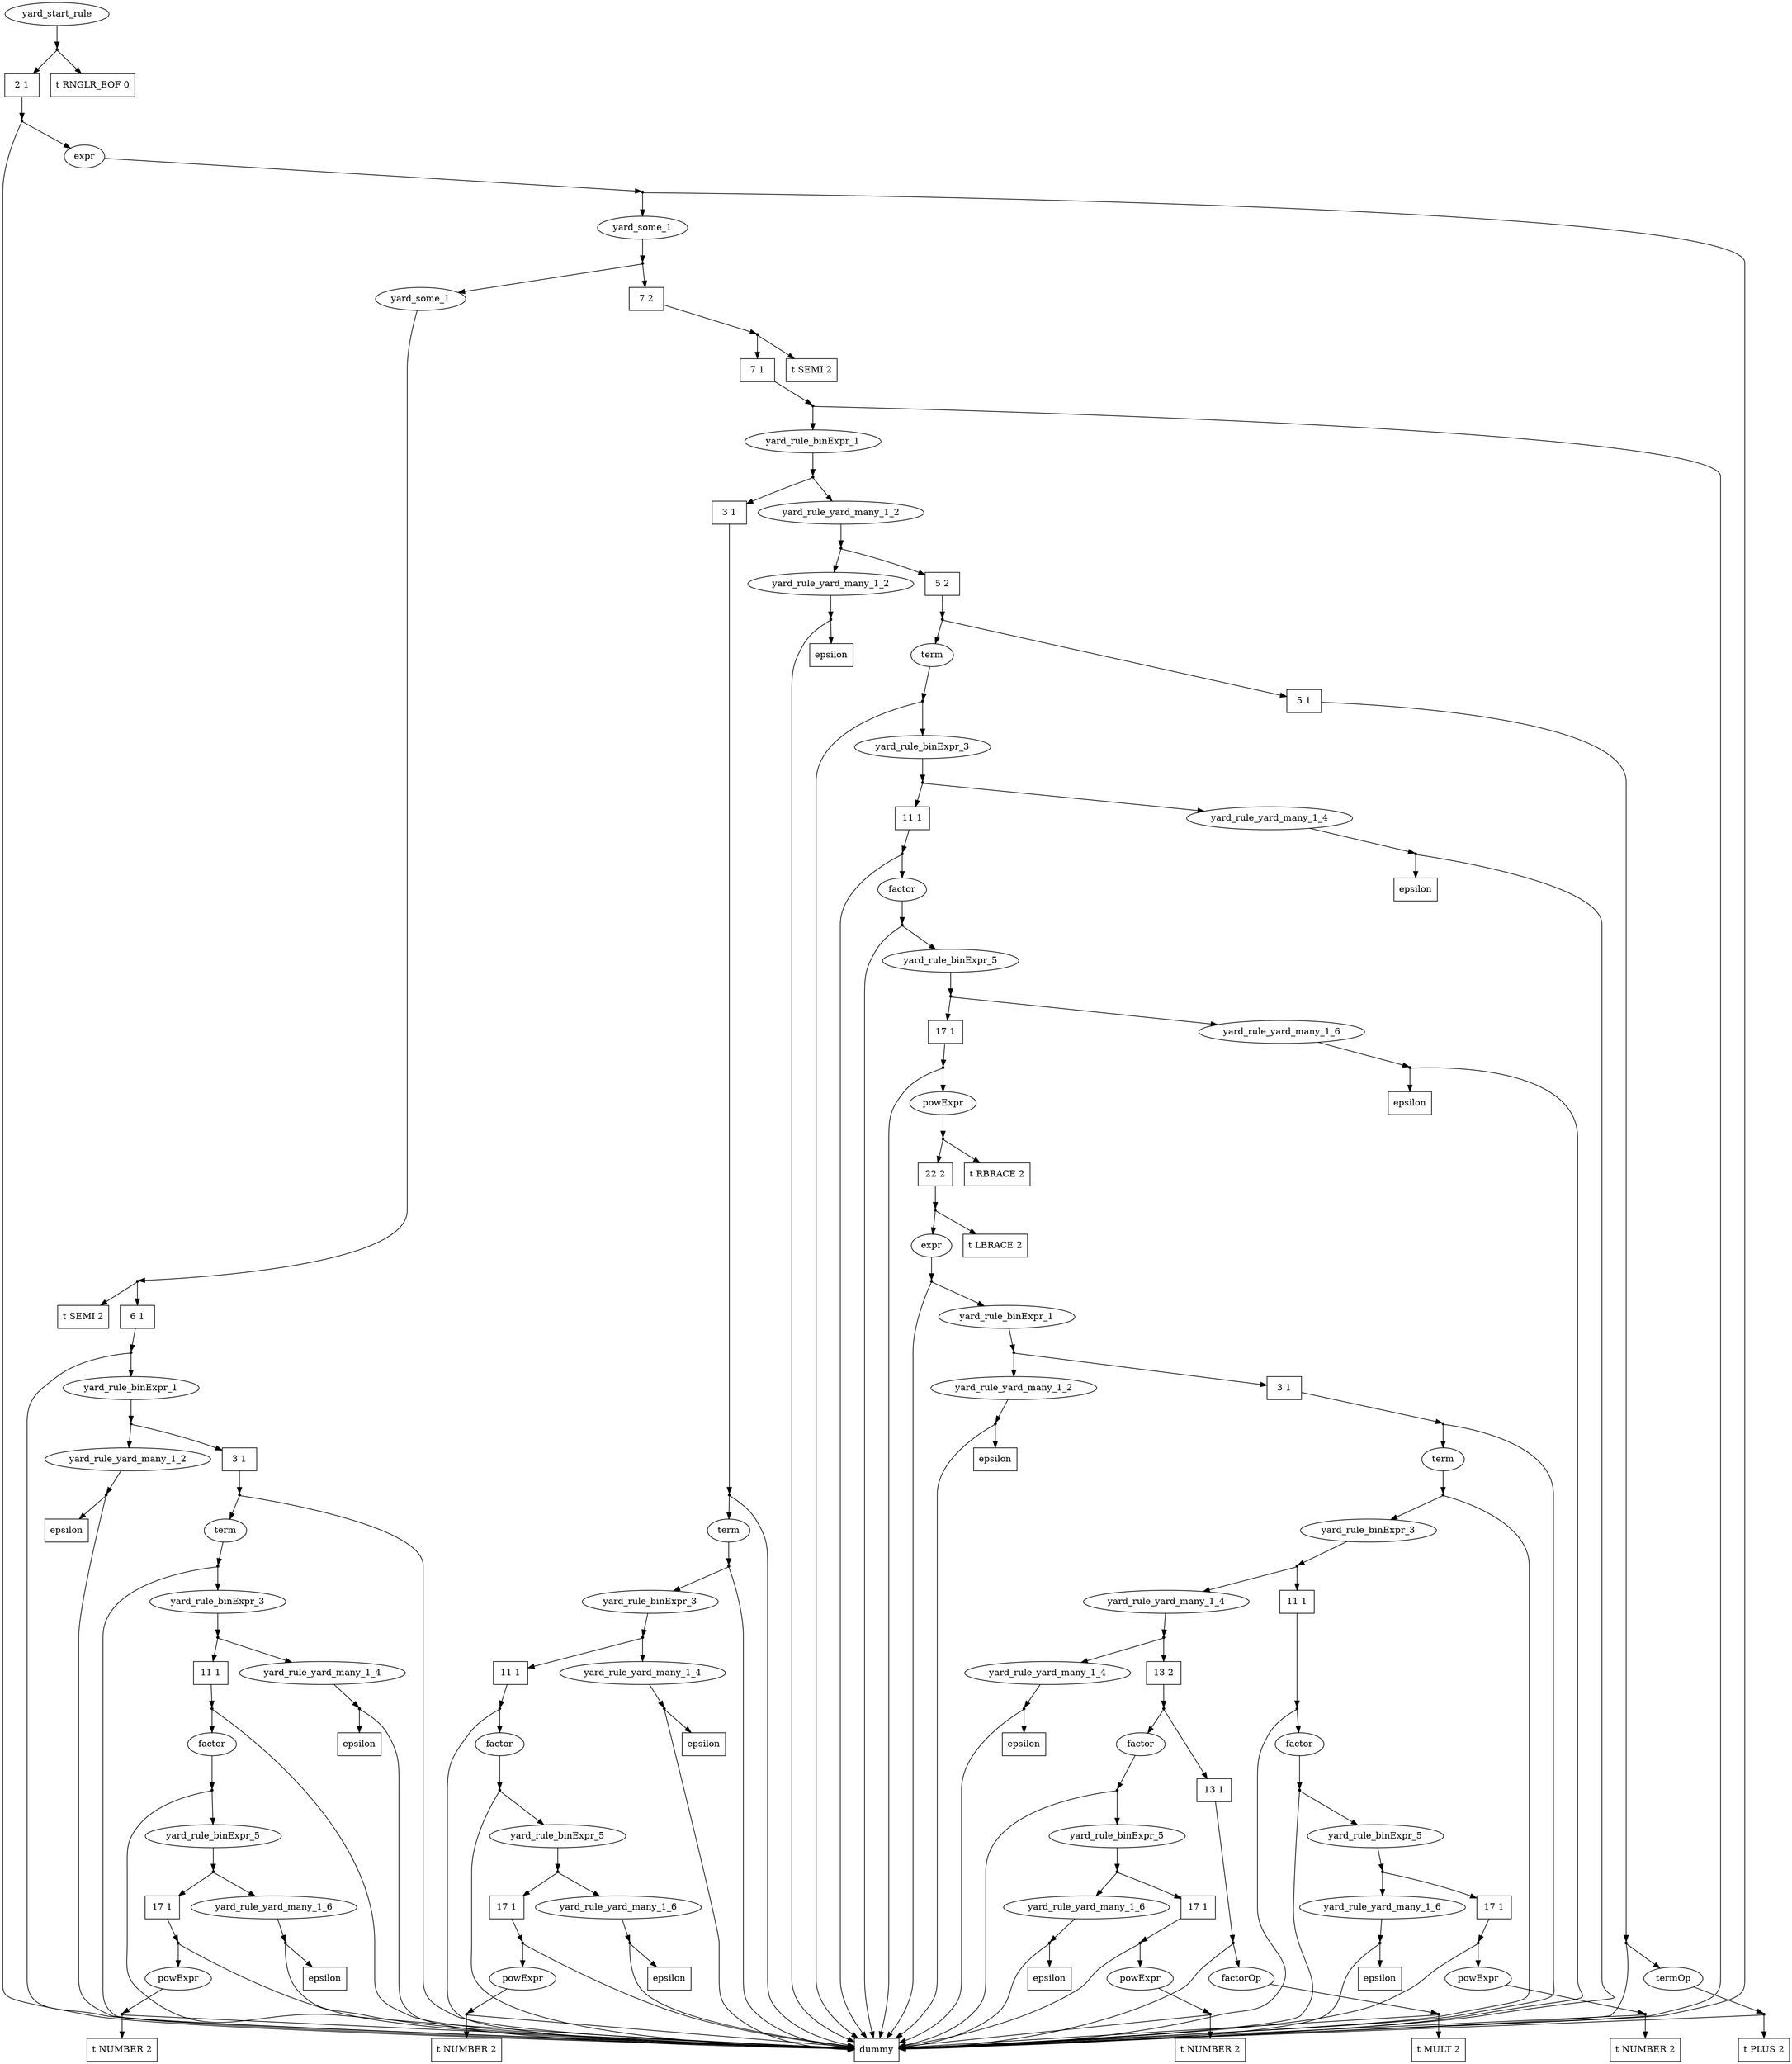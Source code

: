 digraph AST {
    0 [label="yard_start_rule",shape=oval]
    1 [label="",shape=point]
    0 -> 1 [label=""]
    2 [label="2 1",shape=box]
    1 -> 2 [label=""]
    3 [label="t RNGLR_EOF 0",shape=box]
    1 -> 3 [label=""]
    4 [label="",shape=point]
    2 -> 4 [label=""]
    5 [label="dummy",shape=box]
    4 -> 5 [label=""]
    6 [label="expr",shape=oval]
    4 -> 6 [label=""]
    7 [label="",shape=point]
    6 -> 7 [label=""]
    7 -> 5 [label=""]
    8 [label="yard_some_1",shape=oval]
    7 -> 8 [label=""]
    9 [label="",shape=point]
    8 -> 9 [label=""]
    10 [label="7 2",shape=box]
    9 -> 10 [label=""]
    11 [label="yard_some_1",shape=oval]
    9 -> 11 [label=""]
    12 [label="",shape=point]
    10 -> 12 [label=""]
    13 [label="",shape=point]
    11 -> 13 [label=""]
    14 [label="7 1",shape=box]
    12 -> 14 [label=""]
    15 [label="t SEMI 2",shape=box]
    12 -> 15 [label=""]
    16 [label="6 1",shape=box]
    13 -> 16 [label=""]
    17 [label="t SEMI 2",shape=box]
    13 -> 17 [label=""]
    18 [label="",shape=point]
    14 -> 18 [label=""]
    19 [label="",shape=point]
    16 -> 19 [label=""]
    18 -> 5 [label=""]
    20 [label="yard_rule_binExpr_1",shape=oval]
    18 -> 20 [label=""]
    19 -> 5 [label=""]
    21 [label="yard_rule_binExpr_1",shape=oval]
    19 -> 21 [label=""]
    22 [label="",shape=point]
    20 -> 22 [label=""]
    23 [label="",shape=point]
    21 -> 23 [label=""]
    24 [label="3 1",shape=box]
    22 -> 24 [label=""]
    25 [label="yard_rule_yard_many_1_2",shape=oval]
    22 -> 25 [label=""]
    26 [label="3 1",shape=box]
    23 -> 26 [label=""]
    27 [label="yard_rule_yard_many_1_2",shape=oval]
    23 -> 27 [label=""]
    28 [label="",shape=point]
    24 -> 28 [label=""]
    29 [label="",shape=point]
    25 -> 29 [label=""]
    30 [label="",shape=point]
    26 -> 30 [label=""]
    31 [label="",shape=point]
    27 -> 31 [label=""]
    28 -> 5 [label=""]
    32 [label="term",shape=oval]
    28 -> 32 [label=""]
    33 [label="5 2",shape=box]
    29 -> 33 [label=""]
    34 [label="yard_rule_yard_many_1_2",shape=oval]
    29 -> 34 [label=""]
    30 -> 5 [label=""]
    35 [label="term",shape=oval]
    30 -> 35 [label=""]
    31 -> 5 [label=""]
    36 [label="epsilon",shape=box]
    31 -> 36 [label=""]
    37 [label="",shape=point]
    32 -> 37 [label=""]
    38 [label="",shape=point]
    33 -> 38 [label=""]
    39 [label="",shape=point]
    34 -> 39 [label=""]
    40 [label="",shape=point]
    35 -> 40 [label=""]
    37 -> 5 [label=""]
    41 [label="yard_rule_binExpr_3",shape=oval]
    37 -> 41 [label=""]
    42 [label="5 1",shape=box]
    38 -> 42 [label=""]
    43 [label="term",shape=oval]
    38 -> 43 [label=""]
    39 -> 5 [label=""]
    44 [label="epsilon",shape=box]
    39 -> 44 [label=""]
    40 -> 5 [label=""]
    45 [label="yard_rule_binExpr_3",shape=oval]
    40 -> 45 [label=""]
    46 [label="",shape=point]
    41 -> 46 [label=""]
    47 [label="",shape=point]
    42 -> 47 [label=""]
    48 [label="",shape=point]
    43 -> 48 [label=""]
    49 [label="",shape=point]
    45 -> 49 [label=""]
    50 [label="11 1",shape=box]
    46 -> 50 [label=""]
    51 [label="yard_rule_yard_many_1_4",shape=oval]
    46 -> 51 [label=""]
    47 -> 5 [label=""]
    52 [label="termOp",shape=oval]
    47 -> 52 [label=""]
    48 -> 5 [label=""]
    53 [label="yard_rule_binExpr_3",shape=oval]
    48 -> 53 [label=""]
    54 [label="11 1",shape=box]
    49 -> 54 [label=""]
    55 [label="yard_rule_yard_many_1_4",shape=oval]
    49 -> 55 [label=""]
    56 [label="",shape=point]
    50 -> 56 [label=""]
    57 [label="",shape=point]
    51 -> 57 [label=""]
    58 [label="",shape=point]
    52 -> 58 [label=""]
    59 [label="",shape=point]
    53 -> 59 [label=""]
    60 [label="",shape=point]
    54 -> 60 [label=""]
    61 [label="",shape=point]
    55 -> 61 [label=""]
    56 -> 5 [label=""]
    62 [label="factor",shape=oval]
    56 -> 62 [label=""]
    57 -> 5 [label=""]
    63 [label="epsilon",shape=box]
    57 -> 63 [label=""]
    58 -> 5 [label=""]
    64 [label="t PLUS 2",shape=box]
    58 -> 64 [label=""]
    65 [label="11 1",shape=box]
    59 -> 65 [label=""]
    66 [label="yard_rule_yard_many_1_4",shape=oval]
    59 -> 66 [label=""]
    60 -> 5 [label=""]
    67 [label="factor",shape=oval]
    60 -> 67 [label=""]
    61 -> 5 [label=""]
    68 [label="epsilon",shape=box]
    61 -> 68 [label=""]
    69 [label="",shape=point]
    62 -> 69 [label=""]
    70 [label="",shape=point]
    65 -> 70 [label=""]
    71 [label="",shape=point]
    66 -> 71 [label=""]
    72 [label="",shape=point]
    67 -> 72 [label=""]
    69 -> 5 [label=""]
    73 [label="yard_rule_binExpr_5",shape=oval]
    69 -> 73 [label=""]
    70 -> 5 [label=""]
    74 [label="factor",shape=oval]
    70 -> 74 [label=""]
    71 -> 5 [label=""]
    75 [label="epsilon",shape=box]
    71 -> 75 [label=""]
    72 -> 5 [label=""]
    76 [label="yard_rule_binExpr_5",shape=oval]
    72 -> 76 [label=""]
    77 [label="",shape=point]
    73 -> 77 [label=""]
    78 [label="",shape=point]
    74 -> 78 [label=""]
    79 [label="",shape=point]
    76 -> 79 [label=""]
    80 [label="17 1",shape=box]
    77 -> 80 [label=""]
    81 [label="yard_rule_yard_many_1_6",shape=oval]
    77 -> 81 [label=""]
    78 -> 5 [label=""]
    82 [label="yard_rule_binExpr_5",shape=oval]
    78 -> 82 [label=""]
    83 [label="17 1",shape=box]
    79 -> 83 [label=""]
    84 [label="yard_rule_yard_many_1_6",shape=oval]
    79 -> 84 [label=""]
    85 [label="",shape=point]
    80 -> 85 [label=""]
    86 [label="",shape=point]
    81 -> 86 [label=""]
    87 [label="",shape=point]
    82 -> 87 [label=""]
    88 [label="",shape=point]
    83 -> 88 [label=""]
    89 [label="",shape=point]
    84 -> 89 [label=""]
    85 -> 5 [label=""]
    90 [label="powExpr",shape=oval]
    85 -> 90 [label=""]
    86 -> 5 [label=""]
    91 [label="epsilon",shape=box]
    86 -> 91 [label=""]
    92 [label="17 1",shape=box]
    87 -> 92 [label=""]
    93 [label="yard_rule_yard_many_1_6",shape=oval]
    87 -> 93 [label=""]
    88 -> 5 [label=""]
    94 [label="powExpr",shape=oval]
    88 -> 94 [label=""]
    89 -> 5 [label=""]
    95 [label="epsilon",shape=box]
    89 -> 95 [label=""]
    96 [label="",shape=point]
    90 -> 96 [label=""]
    97 [label="",shape=point]
    92 -> 97 [label=""]
    98 [label="",shape=point]
    93 -> 98 [label=""]
    99 [label="",shape=point]
    94 -> 99 [label=""]
    96 -> 5 [label=""]
    100 [label="t NUMBER 2",shape=box]
    96 -> 100 [label=""]
    97 -> 5 [label=""]
    101 [label="powExpr",shape=oval]
    97 -> 101 [label=""]
    98 -> 5 [label=""]
    102 [label="epsilon",shape=box]
    98 -> 102 [label=""]
    99 -> 5 [label=""]
    103 [label="t NUMBER 2",shape=box]
    99 -> 103 [label=""]
    104 [label="",shape=point]
    101 -> 104 [label=""]
    105 [label="22 2",shape=box]
    104 -> 105 [label=""]
    106 [label="t RBRACE 2",shape=box]
    104 -> 106 [label=""]
    107 [label="",shape=point]
    105 -> 107 [label=""]
    108 [label="t LBRACE 2",shape=box]
    107 -> 108 [label=""]
    109 [label="expr",shape=oval]
    107 -> 109 [label=""]
    110 [label="",shape=point]
    109 -> 110 [label=""]
    110 -> 5 [label=""]
    111 [label="yard_rule_binExpr_1",shape=oval]
    110 -> 111 [label=""]
    112 [label="",shape=point]
    111 -> 112 [label=""]
    113 [label="3 1",shape=box]
    112 -> 113 [label=""]
    114 [label="yard_rule_yard_many_1_2",shape=oval]
    112 -> 114 [label=""]
    115 [label="",shape=point]
    113 -> 115 [label=""]
    116 [label="",shape=point]
    114 -> 116 [label=""]
    115 -> 5 [label=""]
    117 [label="term",shape=oval]
    115 -> 117 [label=""]
    116 -> 5 [label=""]
    118 [label="epsilon",shape=box]
    116 -> 118 [label=""]
    119 [label="",shape=point]
    117 -> 119 [label=""]
    119 -> 5 [label=""]
    120 [label="yard_rule_binExpr_3",shape=oval]
    119 -> 120 [label=""]
    121 [label="",shape=point]
    120 -> 121 [label=""]
    122 [label="11 1",shape=box]
    121 -> 122 [label=""]
    123 [label="yard_rule_yard_many_1_4",shape=oval]
    121 -> 123 [label=""]
    124 [label="",shape=point]
    122 -> 124 [label=""]
    125 [label="",shape=point]
    123 -> 125 [label=""]
    124 -> 5 [label=""]
    126 [label="factor",shape=oval]
    124 -> 126 [label=""]
    127 [label="13 2",shape=box]
    125 -> 127 [label=""]
    128 [label="yard_rule_yard_many_1_4",shape=oval]
    125 -> 128 [label=""]
    129 [label="",shape=point]
    126 -> 129 [label=""]
    130 [label="",shape=point]
    127 -> 130 [label=""]
    131 [label="",shape=point]
    128 -> 131 [label=""]
    129 -> 5 [label=""]
    132 [label="yard_rule_binExpr_5",shape=oval]
    129 -> 132 [label=""]
    133 [label="13 1",shape=box]
    130 -> 133 [label=""]
    134 [label="factor",shape=oval]
    130 -> 134 [label=""]
    131 -> 5 [label=""]
    135 [label="epsilon",shape=box]
    131 -> 135 [label=""]
    136 [label="",shape=point]
    132 -> 136 [label=""]
    137 [label="",shape=point]
    133 -> 137 [label=""]
    138 [label="",shape=point]
    134 -> 138 [label=""]
    139 [label="17 1",shape=box]
    136 -> 139 [label=""]
    140 [label="yard_rule_yard_many_1_6",shape=oval]
    136 -> 140 [label=""]
    137 -> 5 [label=""]
    141 [label="factorOp",shape=oval]
    137 -> 141 [label=""]
    138 -> 5 [label=""]
    142 [label="yard_rule_binExpr_5",shape=oval]
    138 -> 142 [label=""]
    143 [label="",shape=point]
    139 -> 143 [label=""]
    144 [label="",shape=point]
    140 -> 144 [label=""]
    145 [label="",shape=point]
    141 -> 145 [label=""]
    146 [label="",shape=point]
    142 -> 146 [label=""]
    143 -> 5 [label=""]
    147 [label="powExpr",shape=oval]
    143 -> 147 [label=""]
    144 -> 5 [label=""]
    148 [label="epsilon",shape=box]
    144 -> 148 [label=""]
    145 -> 5 [label=""]
    149 [label="t MULT 2",shape=box]
    145 -> 149 [label=""]
    150 [label="17 1",shape=box]
    146 -> 150 [label=""]
    151 [label="yard_rule_yard_many_1_6",shape=oval]
    146 -> 151 [label=""]
    152 [label="",shape=point]
    147 -> 152 [label=""]
    153 [label="",shape=point]
    150 -> 153 [label=""]
    154 [label="",shape=point]
    151 -> 154 [label=""]
    152 -> 5 [label=""]
    155 [label="t NUMBER 2",shape=box]
    152 -> 155 [label=""]
    153 -> 5 [label=""]
    156 [label="powExpr",shape=oval]
    153 -> 156 [label=""]
    154 -> 5 [label=""]
    157 [label="epsilon",shape=box]
    154 -> 157 [label=""]
    158 [label="",shape=point]
    156 -> 158 [label=""]
    158 -> 5 [label=""]
    159 [label="t NUMBER 2",shape=box]
    158 -> 159 [label=""]
}
